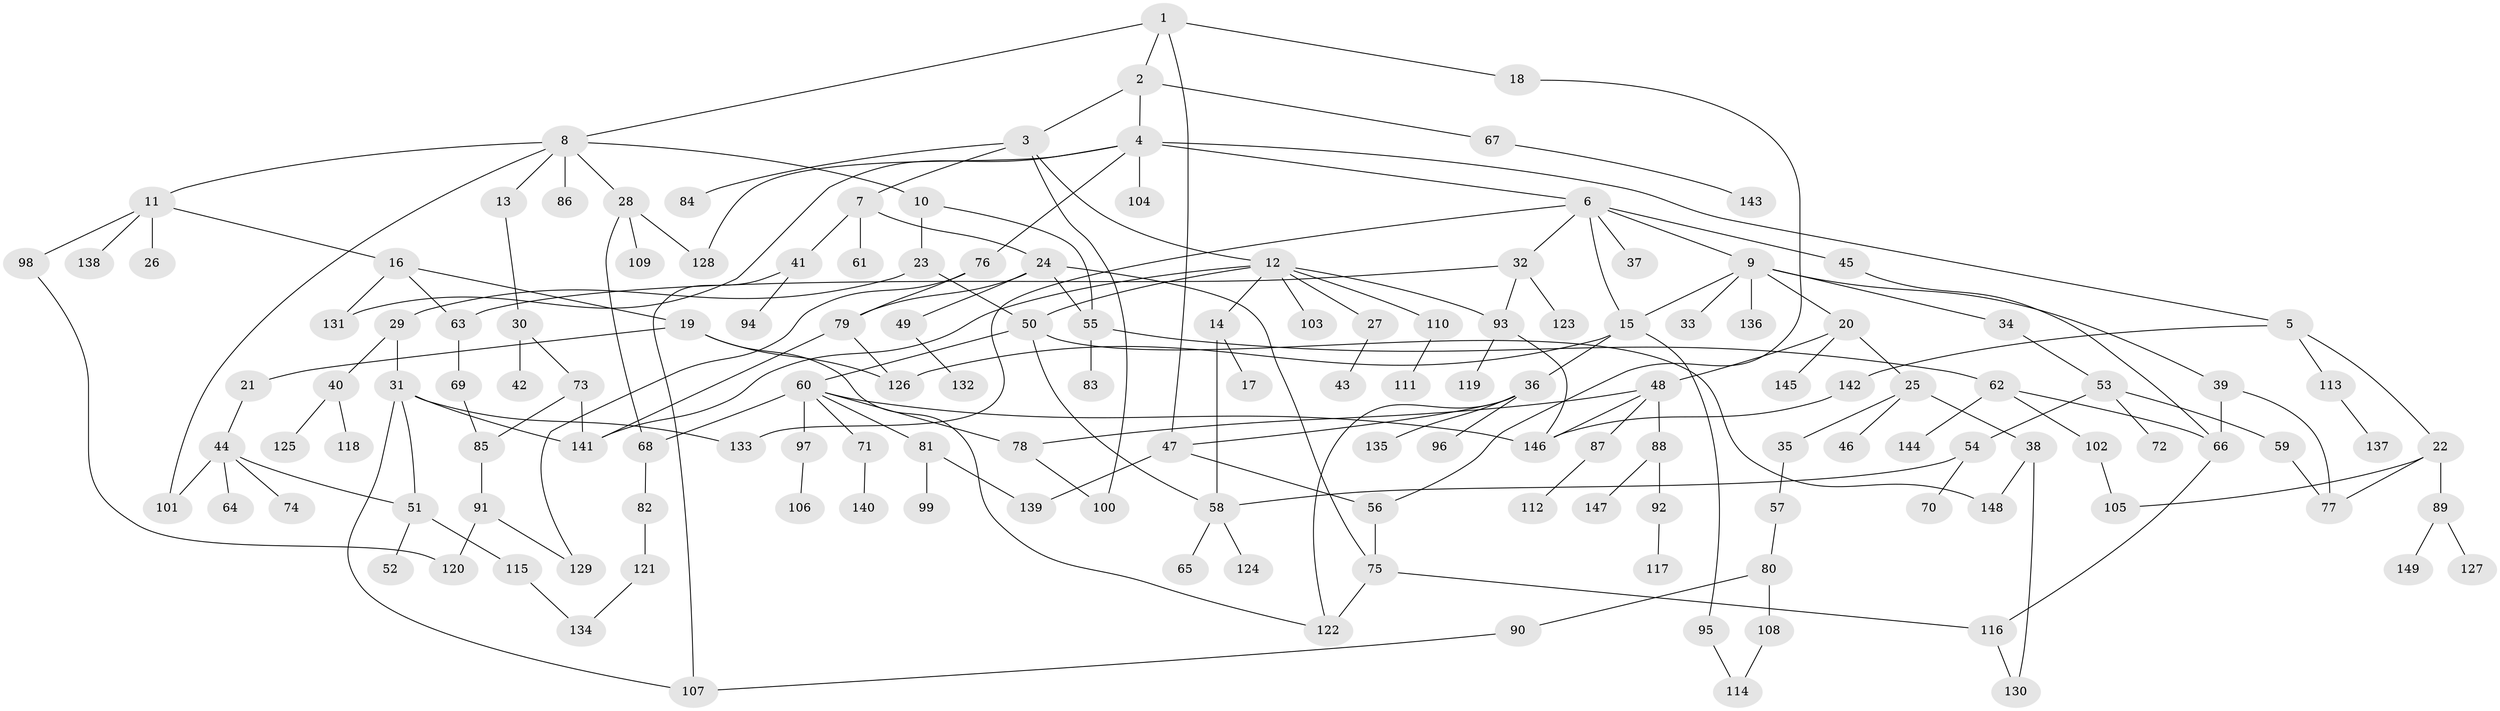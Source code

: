 // coarse degree distribution, {4: 0.17142857142857143, 6: 0.0380952380952381, 3: 0.2761904761904762, 7: 0.01904761904761905, 2: 0.2571428571428571, 5: 0.047619047619047616, 1: 0.19047619047619047}
// Generated by graph-tools (version 1.1) at 2025/48/03/04/25 22:48:58]
// undirected, 149 vertices, 193 edges
graph export_dot {
  node [color=gray90,style=filled];
  1;
  2;
  3;
  4;
  5;
  6;
  7;
  8;
  9;
  10;
  11;
  12;
  13;
  14;
  15;
  16;
  17;
  18;
  19;
  20;
  21;
  22;
  23;
  24;
  25;
  26;
  27;
  28;
  29;
  30;
  31;
  32;
  33;
  34;
  35;
  36;
  37;
  38;
  39;
  40;
  41;
  42;
  43;
  44;
  45;
  46;
  47;
  48;
  49;
  50;
  51;
  52;
  53;
  54;
  55;
  56;
  57;
  58;
  59;
  60;
  61;
  62;
  63;
  64;
  65;
  66;
  67;
  68;
  69;
  70;
  71;
  72;
  73;
  74;
  75;
  76;
  77;
  78;
  79;
  80;
  81;
  82;
  83;
  84;
  85;
  86;
  87;
  88;
  89;
  90;
  91;
  92;
  93;
  94;
  95;
  96;
  97;
  98;
  99;
  100;
  101;
  102;
  103;
  104;
  105;
  106;
  107;
  108;
  109;
  110;
  111;
  112;
  113;
  114;
  115;
  116;
  117;
  118;
  119;
  120;
  121;
  122;
  123;
  124;
  125;
  126;
  127;
  128;
  129;
  130;
  131;
  132;
  133;
  134;
  135;
  136;
  137;
  138;
  139;
  140;
  141;
  142;
  143;
  144;
  145;
  146;
  147;
  148;
  149;
  1 -- 2;
  1 -- 8;
  1 -- 18;
  1 -- 47;
  2 -- 3;
  2 -- 4;
  2 -- 67;
  3 -- 7;
  3 -- 12;
  3 -- 84;
  3 -- 100;
  4 -- 5;
  4 -- 6;
  4 -- 76;
  4 -- 104;
  4 -- 131;
  4 -- 128;
  5 -- 22;
  5 -- 113;
  5 -- 142;
  6 -- 9;
  6 -- 15;
  6 -- 32;
  6 -- 37;
  6 -- 45;
  6 -- 133;
  7 -- 24;
  7 -- 41;
  7 -- 61;
  8 -- 10;
  8 -- 11;
  8 -- 13;
  8 -- 28;
  8 -- 86;
  8 -- 101;
  9 -- 20;
  9 -- 33;
  9 -- 34;
  9 -- 39;
  9 -- 136;
  9 -- 15;
  10 -- 23;
  10 -- 55;
  11 -- 16;
  11 -- 26;
  11 -- 98;
  11 -- 138;
  12 -- 14;
  12 -- 27;
  12 -- 103;
  12 -- 110;
  12 -- 50;
  12 -- 141;
  12 -- 93;
  13 -- 30;
  14 -- 17;
  14 -- 58;
  15 -- 36;
  15 -- 95;
  15 -- 126;
  16 -- 19;
  16 -- 131;
  16 -- 63;
  18 -- 56;
  19 -- 21;
  19 -- 122;
  19 -- 126;
  20 -- 25;
  20 -- 48;
  20 -- 145;
  21 -- 44;
  22 -- 89;
  22 -- 77;
  22 -- 105;
  23 -- 29;
  23 -- 50;
  24 -- 49;
  24 -- 55;
  24 -- 75;
  24 -- 79;
  25 -- 35;
  25 -- 38;
  25 -- 46;
  27 -- 43;
  28 -- 68;
  28 -- 109;
  28 -- 128;
  29 -- 31;
  29 -- 40;
  30 -- 42;
  30 -- 73;
  31 -- 51;
  31 -- 133;
  31 -- 141;
  31 -- 107;
  32 -- 63;
  32 -- 93;
  32 -- 123;
  34 -- 53;
  35 -- 57;
  36 -- 47;
  36 -- 96;
  36 -- 122;
  36 -- 135;
  38 -- 148;
  38 -- 130;
  39 -- 77;
  39 -- 66;
  40 -- 118;
  40 -- 125;
  41 -- 94;
  41 -- 107;
  44 -- 64;
  44 -- 74;
  44 -- 101;
  44 -- 51;
  45 -- 66;
  47 -- 139;
  47 -- 56;
  48 -- 87;
  48 -- 88;
  48 -- 146;
  48 -- 78;
  49 -- 132;
  50 -- 60;
  50 -- 148;
  50 -- 58;
  51 -- 52;
  51 -- 115;
  53 -- 54;
  53 -- 59;
  53 -- 72;
  54 -- 70;
  54 -- 58;
  55 -- 62;
  55 -- 83;
  56 -- 75;
  57 -- 80;
  58 -- 65;
  58 -- 124;
  59 -- 77;
  60 -- 71;
  60 -- 78;
  60 -- 81;
  60 -- 97;
  60 -- 68;
  60 -- 146;
  62 -- 102;
  62 -- 144;
  62 -- 66;
  63 -- 69;
  66 -- 116;
  67 -- 143;
  68 -- 82;
  69 -- 85;
  71 -- 140;
  73 -- 85;
  73 -- 141;
  75 -- 116;
  75 -- 122;
  76 -- 79;
  76 -- 129;
  78 -- 100;
  79 -- 141;
  79 -- 126;
  80 -- 90;
  80 -- 108;
  81 -- 99;
  81 -- 139;
  82 -- 121;
  85 -- 91;
  87 -- 112;
  88 -- 92;
  88 -- 147;
  89 -- 127;
  89 -- 149;
  90 -- 107;
  91 -- 129;
  91 -- 120;
  92 -- 117;
  93 -- 119;
  93 -- 146;
  95 -- 114;
  97 -- 106;
  98 -- 120;
  102 -- 105;
  108 -- 114;
  110 -- 111;
  113 -- 137;
  115 -- 134;
  116 -- 130;
  121 -- 134;
  142 -- 146;
}
